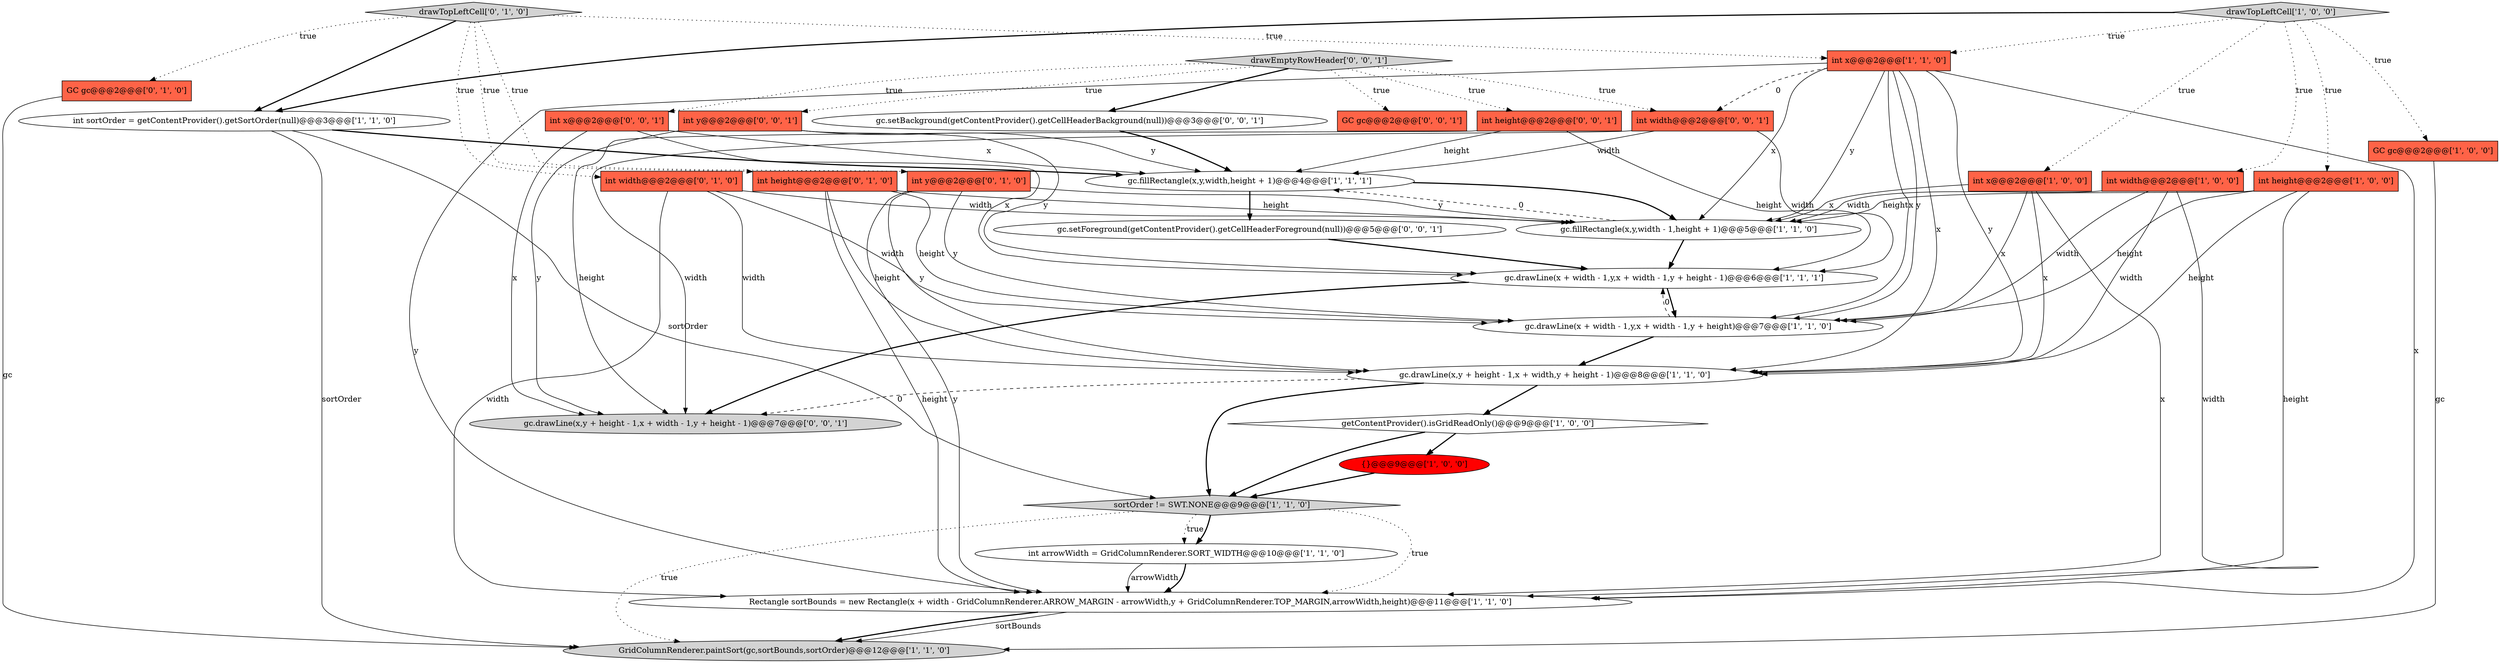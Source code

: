 digraph {
27 [style = filled, label = "drawEmptyRowHeader['0', '0', '1']", fillcolor = lightgray, shape = diamond image = "AAA0AAABBB3BBB"];
11 [style = filled, label = "int height@@@2@@@['1', '0', '0']", fillcolor = tomato, shape = box image = "AAA0AAABBB1BBB"];
20 [style = filled, label = "int width@@@2@@@['0', '1', '0']", fillcolor = tomato, shape = box image = "AAA0AAABBB2BBB"];
15 [style = filled, label = "gc.drawLine(x,y + height - 1,x + width,y + height - 1)@@@8@@@['1', '1', '0']", fillcolor = white, shape = ellipse image = "AAA0AAABBB1BBB"];
1 [style = filled, label = "gc.fillRectangle(x,y,width - 1,height + 1)@@@5@@@['1', '1', '0']", fillcolor = white, shape = ellipse image = "AAA0AAABBB1BBB"];
4 [style = filled, label = "sortOrder != SWT.NONE@@@9@@@['1', '1', '0']", fillcolor = lightgray, shape = diamond image = "AAA0AAABBB1BBB"];
8 [style = filled, label = "getContentProvider().isGridReadOnly()@@@9@@@['1', '0', '0']", fillcolor = white, shape = diamond image = "AAA0AAABBB1BBB"];
5 [style = filled, label = "Rectangle sortBounds = new Rectangle(x + width - GridColumnRenderer.ARROW_MARGIN - arrowWidth,y + GridColumnRenderer.TOP_MARGIN,arrowWidth,height)@@@11@@@['1', '1', '0']", fillcolor = white, shape = ellipse image = "AAA0AAABBB1BBB"];
18 [style = filled, label = "GC gc@@@2@@@['0', '1', '0']", fillcolor = tomato, shape = box image = "AAA0AAABBB2BBB"];
28 [style = filled, label = "gc.setBackground(getContentProvider().getCellHeaderBackground(null))@@@3@@@['0', '0', '1']", fillcolor = white, shape = ellipse image = "AAA0AAABBB3BBB"];
6 [style = filled, label = "int sortOrder = getContentProvider().getSortOrder(null)@@@3@@@['1', '1', '0']", fillcolor = white, shape = ellipse image = "AAA0AAABBB1BBB"];
31 [style = filled, label = "int width@@@2@@@['0', '0', '1']", fillcolor = tomato, shape = box image = "AAA0AAABBB3BBB"];
23 [style = filled, label = "GC gc@@@2@@@['0', '0', '1']", fillcolor = tomato, shape = box image = "AAA0AAABBB3BBB"];
17 [style = filled, label = "GridColumnRenderer.paintSort(gc,sortBounds,sortOrder)@@@12@@@['1', '1', '0']", fillcolor = lightgray, shape = ellipse image = "AAA0AAABBB1BBB"];
19 [style = filled, label = "int height@@@2@@@['0', '1', '0']", fillcolor = tomato, shape = box image = "AAA0AAABBB2BBB"];
24 [style = filled, label = "int y@@@2@@@['0', '0', '1']", fillcolor = tomato, shape = box image = "AAA0AAABBB3BBB"];
16 [style = filled, label = "gc.drawLine(x + width - 1,y,x + width - 1,y + height - 1)@@@6@@@['1', '1', '1']", fillcolor = white, shape = ellipse image = "AAA0AAABBB1BBB"];
10 [style = filled, label = "{}@@@9@@@['1', '0', '0']", fillcolor = red, shape = ellipse image = "AAA1AAABBB1BBB"];
0 [style = filled, label = "int arrowWidth = GridColumnRenderer.SORT_WIDTH@@@10@@@['1', '1', '0']", fillcolor = white, shape = ellipse image = "AAA0AAABBB1BBB"];
21 [style = filled, label = "int y@@@2@@@['0', '1', '0']", fillcolor = tomato, shape = box image = "AAA0AAABBB2BBB"];
30 [style = filled, label = "int x@@@2@@@['0', '0', '1']", fillcolor = tomato, shape = box image = "AAA0AAABBB3BBB"];
14 [style = filled, label = "int x@@@2@@@['1', '1', '0']", fillcolor = tomato, shape = box image = "AAA0AAABBB1BBB"];
26 [style = filled, label = "gc.setForeground(getContentProvider().getCellHeaderForeground(null))@@@5@@@['0', '0', '1']", fillcolor = white, shape = ellipse image = "AAA0AAABBB3BBB"];
2 [style = filled, label = "gc.fillRectangle(x,y,width,height + 1)@@@4@@@['1', '1', '1']", fillcolor = white, shape = ellipse image = "AAA0AAABBB1BBB"];
9 [style = filled, label = "GC gc@@@2@@@['1', '0', '0']", fillcolor = tomato, shape = box image = "AAA0AAABBB1BBB"];
13 [style = filled, label = "drawTopLeftCell['1', '0', '0']", fillcolor = lightgray, shape = diamond image = "AAA0AAABBB1BBB"];
29 [style = filled, label = "int height@@@2@@@['0', '0', '1']", fillcolor = tomato, shape = box image = "AAA0AAABBB3BBB"];
7 [style = filled, label = "int x@@@2@@@['1', '0', '0']", fillcolor = tomato, shape = box image = "AAA0AAABBB1BBB"];
12 [style = filled, label = "gc.drawLine(x + width - 1,y,x + width - 1,y + height)@@@7@@@['1', '1', '0']", fillcolor = white, shape = ellipse image = "AAA0AAABBB1BBB"];
22 [style = filled, label = "drawTopLeftCell['0', '1', '0']", fillcolor = lightgray, shape = diamond image = "AAA0AAABBB2BBB"];
25 [style = filled, label = "gc.drawLine(x,y + height - 1,x + width - 1,y + height - 1)@@@7@@@['0', '0', '1']", fillcolor = lightgray, shape = ellipse image = "AAA0AAABBB3BBB"];
3 [style = filled, label = "int width@@@2@@@['1', '0', '0']", fillcolor = tomato, shape = box image = "AAA0AAABBB1BBB"];
8->10 [style = bold, label=""];
2->26 [style = bold, label=""];
27->28 [style = bold, label=""];
27->23 [style = dotted, label="true"];
29->2 [style = solid, label="height"];
19->15 [style = solid, label="height"];
22->14 [style = dotted, label="true"];
6->17 [style = solid, label="sortOrder"];
14->15 [style = solid, label="y"];
20->15 [style = solid, label="width"];
31->25 [style = solid, label="width"];
15->25 [style = dashed, label="0"];
0->5 [style = solid, label="arrowWidth"];
14->5 [style = solid, label="x"];
30->2 [style = solid, label="x"];
19->1 [style = solid, label="height"];
8->4 [style = bold, label=""];
11->1 [style = solid, label="height"];
4->17 [style = dotted, label="true"];
18->17 [style = solid, label="gc"];
20->1 [style = solid, label="width"];
24->16 [style = solid, label="y"];
13->9 [style = dotted, label="true"];
3->1 [style = solid, label="width"];
22->19 [style = dotted, label="true"];
11->12 [style = solid, label="height"];
13->3 [style = dotted, label="true"];
4->0 [style = dotted, label="true"];
21->12 [style = solid, label="y"];
13->7 [style = dotted, label="true"];
27->24 [style = dotted, label="true"];
5->17 [style = bold, label=""];
6->4 [style = solid, label="sortOrder"];
24->2 [style = solid, label="y"];
21->5 [style = solid, label="y"];
4->0 [style = bold, label=""];
6->2 [style = bold, label=""];
26->16 [style = bold, label=""];
21->1 [style = solid, label="y"];
5->17 [style = solid, label="sortBounds"];
3->15 [style = solid, label="width"];
22->20 [style = dotted, label="true"];
27->29 [style = dotted, label="true"];
1->16 [style = bold, label=""];
3->5 [style = solid, label="width"];
29->16 [style = solid, label="height"];
11->15 [style = solid, label="height"];
22->6 [style = bold, label=""];
14->31 [style = dashed, label="0"];
22->21 [style = dotted, label="true"];
4->5 [style = dotted, label="true"];
31->16 [style = solid, label="width"];
22->18 [style = dotted, label="true"];
30->16 [style = solid, label="x"];
2->1 [style = bold, label=""];
14->1 [style = solid, label="x"];
11->5 [style = solid, label="height"];
14->12 [style = solid, label="x"];
27->31 [style = dotted, label="true"];
3->12 [style = solid, label="width"];
7->1 [style = solid, label="x"];
13->11 [style = dotted, label="true"];
7->15 [style = solid, label="x"];
13->6 [style = bold, label=""];
20->5 [style = solid, label="width"];
14->1 [style = solid, label="y"];
13->14 [style = dotted, label="true"];
15->8 [style = bold, label=""];
0->5 [style = bold, label=""];
19->5 [style = solid, label="height"];
12->16 [style = dashed, label="0"];
12->15 [style = bold, label=""];
14->15 [style = solid, label="x"];
16->25 [style = bold, label=""];
9->17 [style = solid, label="gc"];
31->2 [style = solid, label="width"];
14->12 [style = solid, label="y"];
28->2 [style = bold, label=""];
27->30 [style = dotted, label="true"];
14->5 [style = solid, label="y"];
21->15 [style = solid, label="y"];
24->25 [style = solid, label="y"];
15->4 [style = bold, label=""];
10->4 [style = bold, label=""];
20->12 [style = solid, label="width"];
29->25 [style = solid, label="height"];
1->2 [style = dashed, label="0"];
30->25 [style = solid, label="x"];
7->12 [style = solid, label="x"];
7->5 [style = solid, label="x"];
16->12 [style = bold, label=""];
19->12 [style = solid, label="height"];
}
